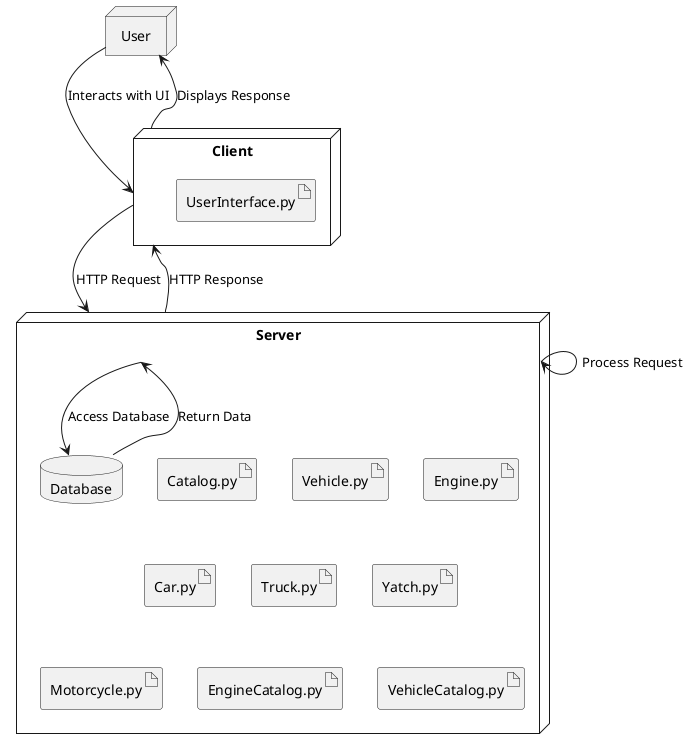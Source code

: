 @startuml

node "User" as User
node "Client" as Client {
    artifact "UserInterface.py"
}
node "Server" as Server {
    artifact "Catalog.py"
    artifact "Vehicle.py"
    artifact "Engine.py"
    artifact "Car.py"
    artifact "Truck.py"
    artifact "Yatch.py"
    artifact "Motorcycle.py"
    artifact "EngineCatalog.py"
    artifact "VehicleCatalog.py"
    database "Database" as DB
}

User --> Client: Interacts with UI
Client --> Server: HTTP Request
Server --> Server: Process Request
Server --> DB: Access Database
DB --> Server: Return Data
Server --> Client: HTTP Response
Client --> User: Displays Response

@enduml

